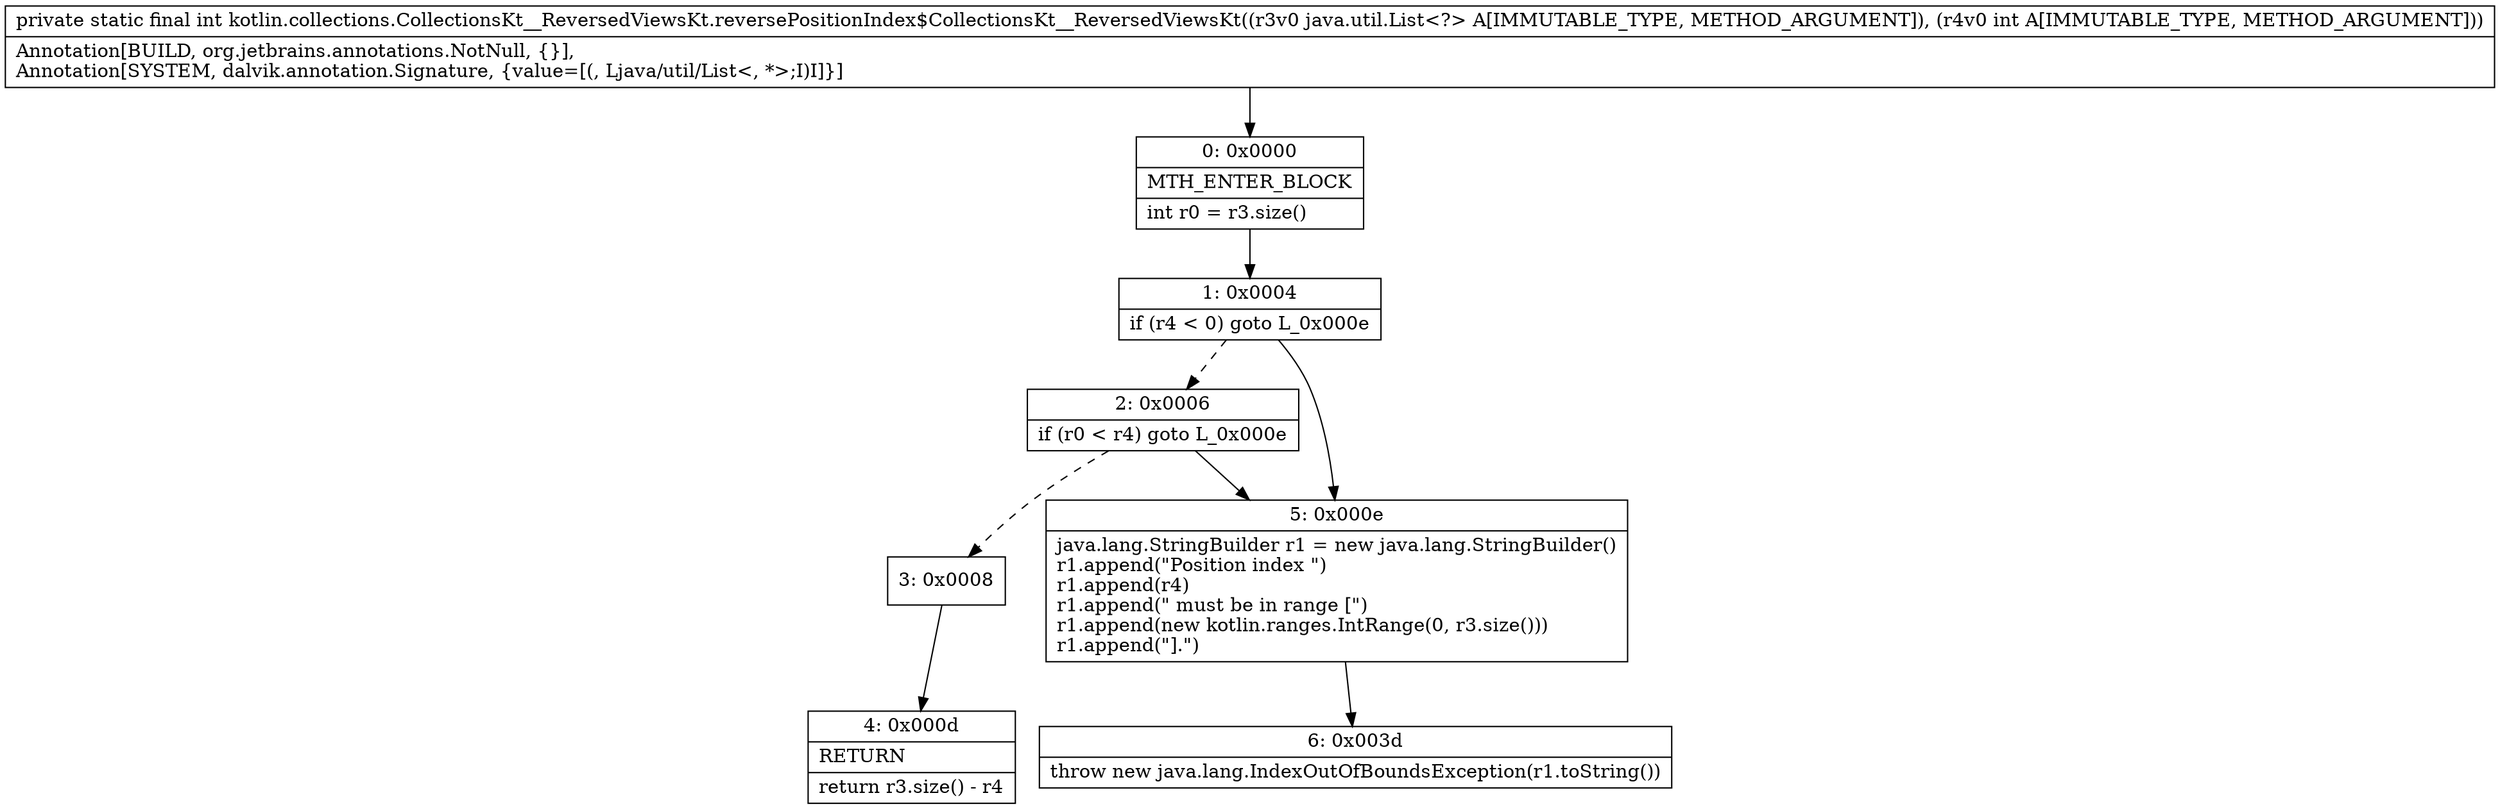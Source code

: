 digraph "CFG forkotlin.collections.CollectionsKt__ReversedViewsKt.reversePositionIndex$CollectionsKt__ReversedViewsKt(Ljava\/util\/List;I)I" {
Node_0 [shape=record,label="{0\:\ 0x0000|MTH_ENTER_BLOCK\l|int r0 = r3.size()\l}"];
Node_1 [shape=record,label="{1\:\ 0x0004|if (r4 \< 0) goto L_0x000e\l}"];
Node_2 [shape=record,label="{2\:\ 0x0006|if (r0 \< r4) goto L_0x000e\l}"];
Node_3 [shape=record,label="{3\:\ 0x0008}"];
Node_4 [shape=record,label="{4\:\ 0x000d|RETURN\l|return r3.size() \- r4\l}"];
Node_5 [shape=record,label="{5\:\ 0x000e|java.lang.StringBuilder r1 = new java.lang.StringBuilder()\lr1.append(\"Position index \")\lr1.append(r4)\lr1.append(\" must be in range [\")\lr1.append(new kotlin.ranges.IntRange(0, r3.size()))\lr1.append(\"].\")\l}"];
Node_6 [shape=record,label="{6\:\ 0x003d|throw new java.lang.IndexOutOfBoundsException(r1.toString())\l}"];
MethodNode[shape=record,label="{private static final int kotlin.collections.CollectionsKt__ReversedViewsKt.reversePositionIndex$CollectionsKt__ReversedViewsKt((r3v0 java.util.List\<?\> A[IMMUTABLE_TYPE, METHOD_ARGUMENT]), (r4v0 int A[IMMUTABLE_TYPE, METHOD_ARGUMENT]))  | Annotation[BUILD, org.jetbrains.annotations.NotNull, \{\}], \lAnnotation[SYSTEM, dalvik.annotation.Signature, \{value=[(, Ljava\/util\/List\<, *\>;I)I]\}]\l}"];
MethodNode -> Node_0;
Node_0 -> Node_1;
Node_1 -> Node_2[style=dashed];
Node_1 -> Node_5;
Node_2 -> Node_3[style=dashed];
Node_2 -> Node_5;
Node_3 -> Node_4;
Node_5 -> Node_6;
}

